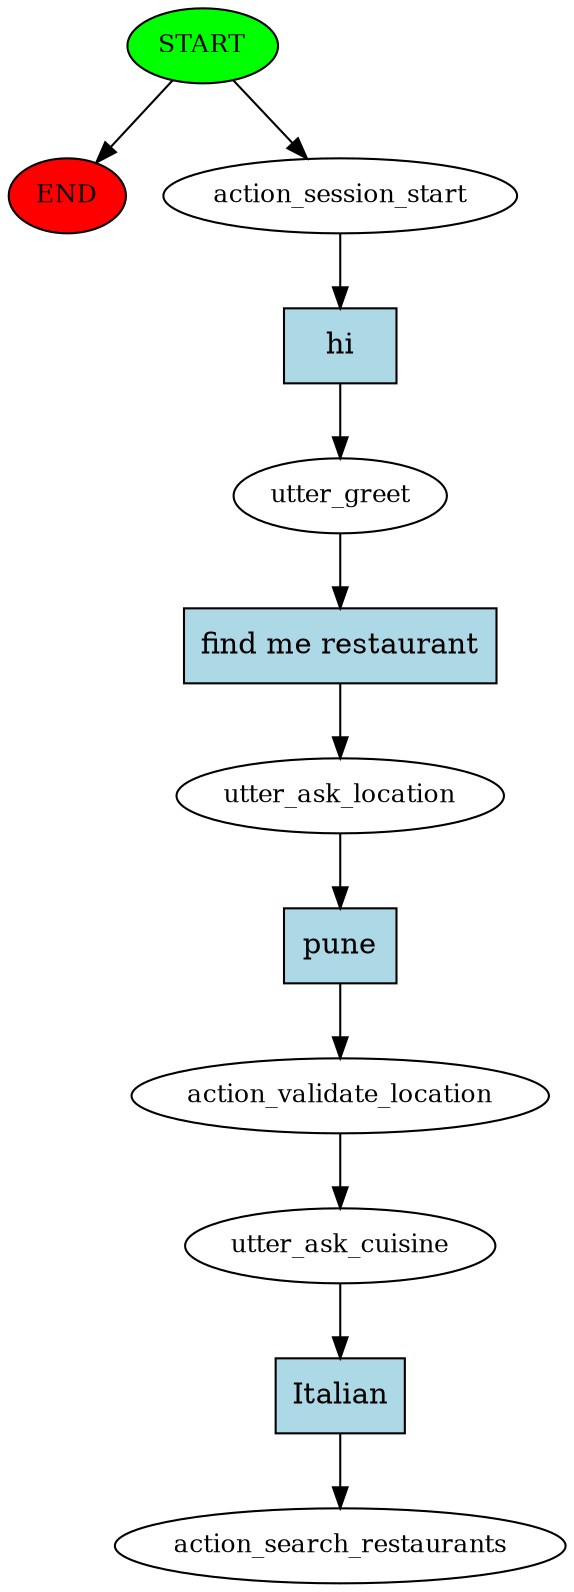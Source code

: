 digraph  {
0 [class="start active", fillcolor=green, fontsize=12, label=START, style=filled];
"-1" [class=end, fillcolor=red, fontsize=12, label=END, style=filled];
1 [class=active, fontsize=12, label=action_session_start];
2 [class=active, fontsize=12, label=utter_greet];
3 [class=active, fontsize=12, label=utter_ask_location];
4 [class=active, fontsize=12, label=action_validate_location];
5 [class=active, fontsize=12, label=utter_ask_cuisine];
6 [class="dashed active", fontsize=12, label=action_search_restaurants];
7 [class="intent active", fillcolor=lightblue, label=hi, shape=rect, style=filled];
8 [class="intent active", fillcolor=lightblue, label="find me restaurant", shape=rect, style=filled];
9 [class="intent active", fillcolor=lightblue, label=pune, shape=rect, style=filled];
10 [class="intent active", fillcolor=lightblue, label=Italian, shape=rect, style=filled];
0 -> "-1"  [class="", key=NONE, label=""];
0 -> 1  [class=active, key=NONE, label=""];
1 -> 7  [class=active, key=0];
2 -> 8  [class=active, key=0];
3 -> 9  [class=active, key=0];
4 -> 5  [class=active, key=NONE, label=""];
5 -> 10  [class=active, key=0];
7 -> 2  [class=active, key=0];
8 -> 3  [class=active, key=0];
9 -> 4  [class=active, key=0];
10 -> 6  [class=active, key=0];
}
